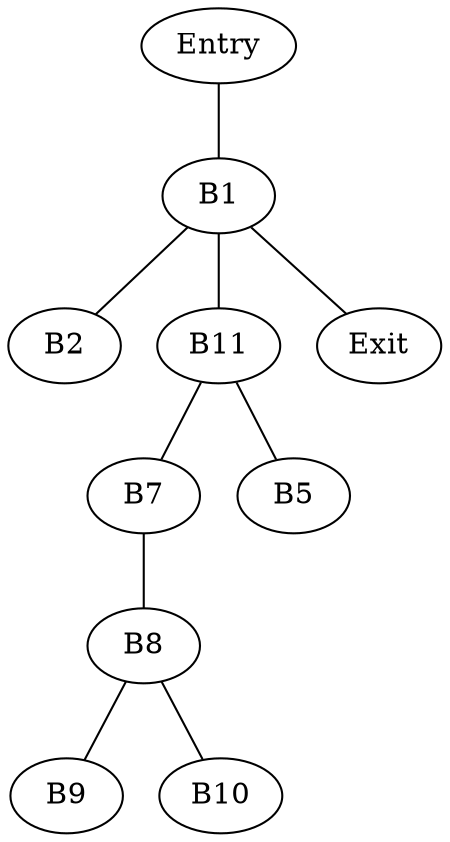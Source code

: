graph DominatorTree {
    Entry -- B1;
    B1 -- B2;
    B1 -- B11;
    B1 -- Exit;
    B7 -- B8;
    B8 -- B9;
    B8 -- B10;
    B11 -- B5;
    B11 -- B7;
}
